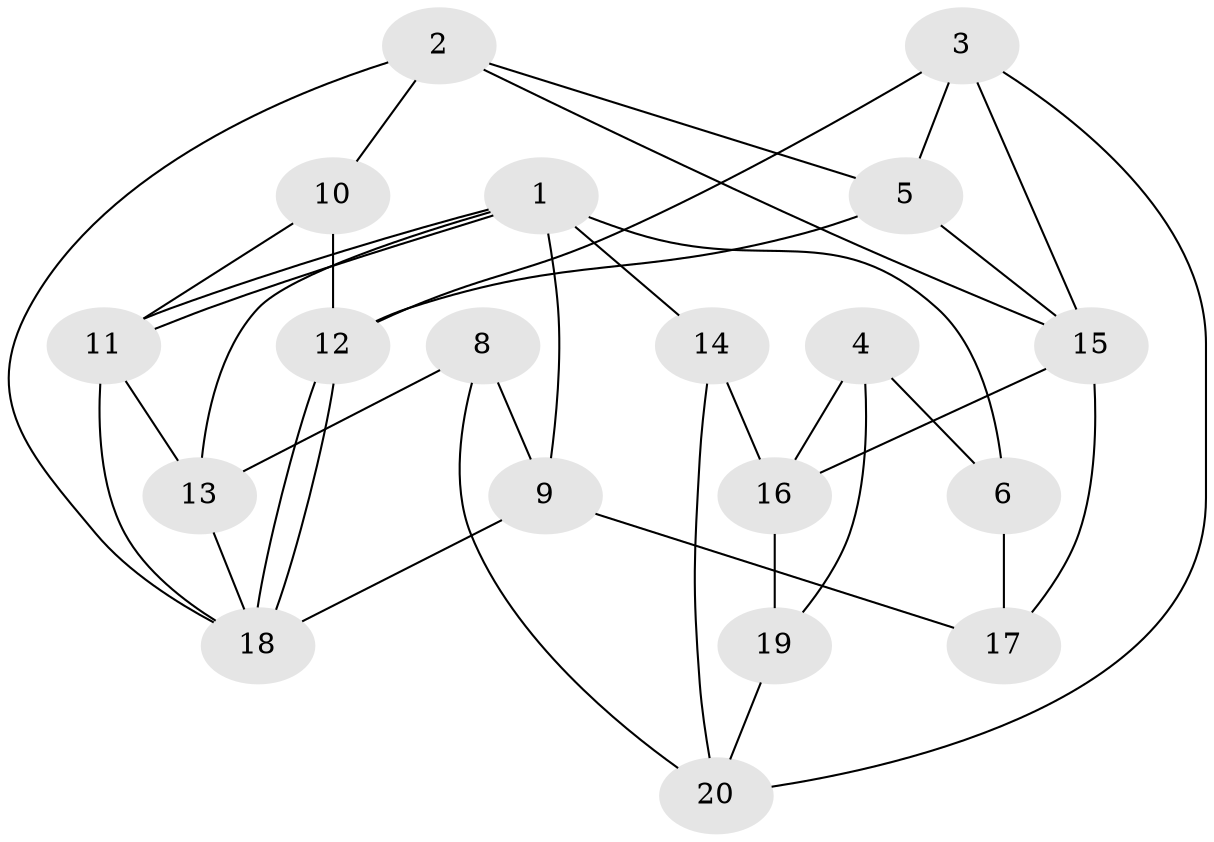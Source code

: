// Generated by graph-tools (version 1.1) at 2025/46/02/15/25 05:46:28]
// undirected, 19 vertices, 38 edges
graph export_dot {
graph [start="1"]
  node [color=gray90,style=filled];
  1;
  2;
  3;
  4 [super="+7"];
  5;
  6;
  8;
  9;
  10;
  11;
  12 [super="+7"];
  13;
  14;
  15;
  16;
  17;
  18;
  19;
  20;
  1 -- 11;
  1 -- 11;
  1 -- 9;
  1 -- 6;
  1 -- 13;
  1 -- 14;
  2 -- 18;
  2 -- 5;
  2 -- 10;
  2 -- 15;
  3 -- 15;
  3 -- 12;
  3 -- 5;
  3 -- 20;
  4 -- 19;
  4 -- 16;
  4 -- 6;
  5 -- 12;
  5 -- 15;
  6 -- 17;
  8 -- 13;
  8 -- 9;
  8 -- 20;
  9 -- 18;
  9 -- 17;
  10 -- 11;
  10 -- 12;
  11 -- 13;
  11 -- 18;
  12 -- 18;
  12 -- 18;
  13 -- 18;
  14 -- 20;
  14 -- 16;
  15 -- 16;
  15 -- 17;
  16 -- 19;
  19 -- 20;
}
